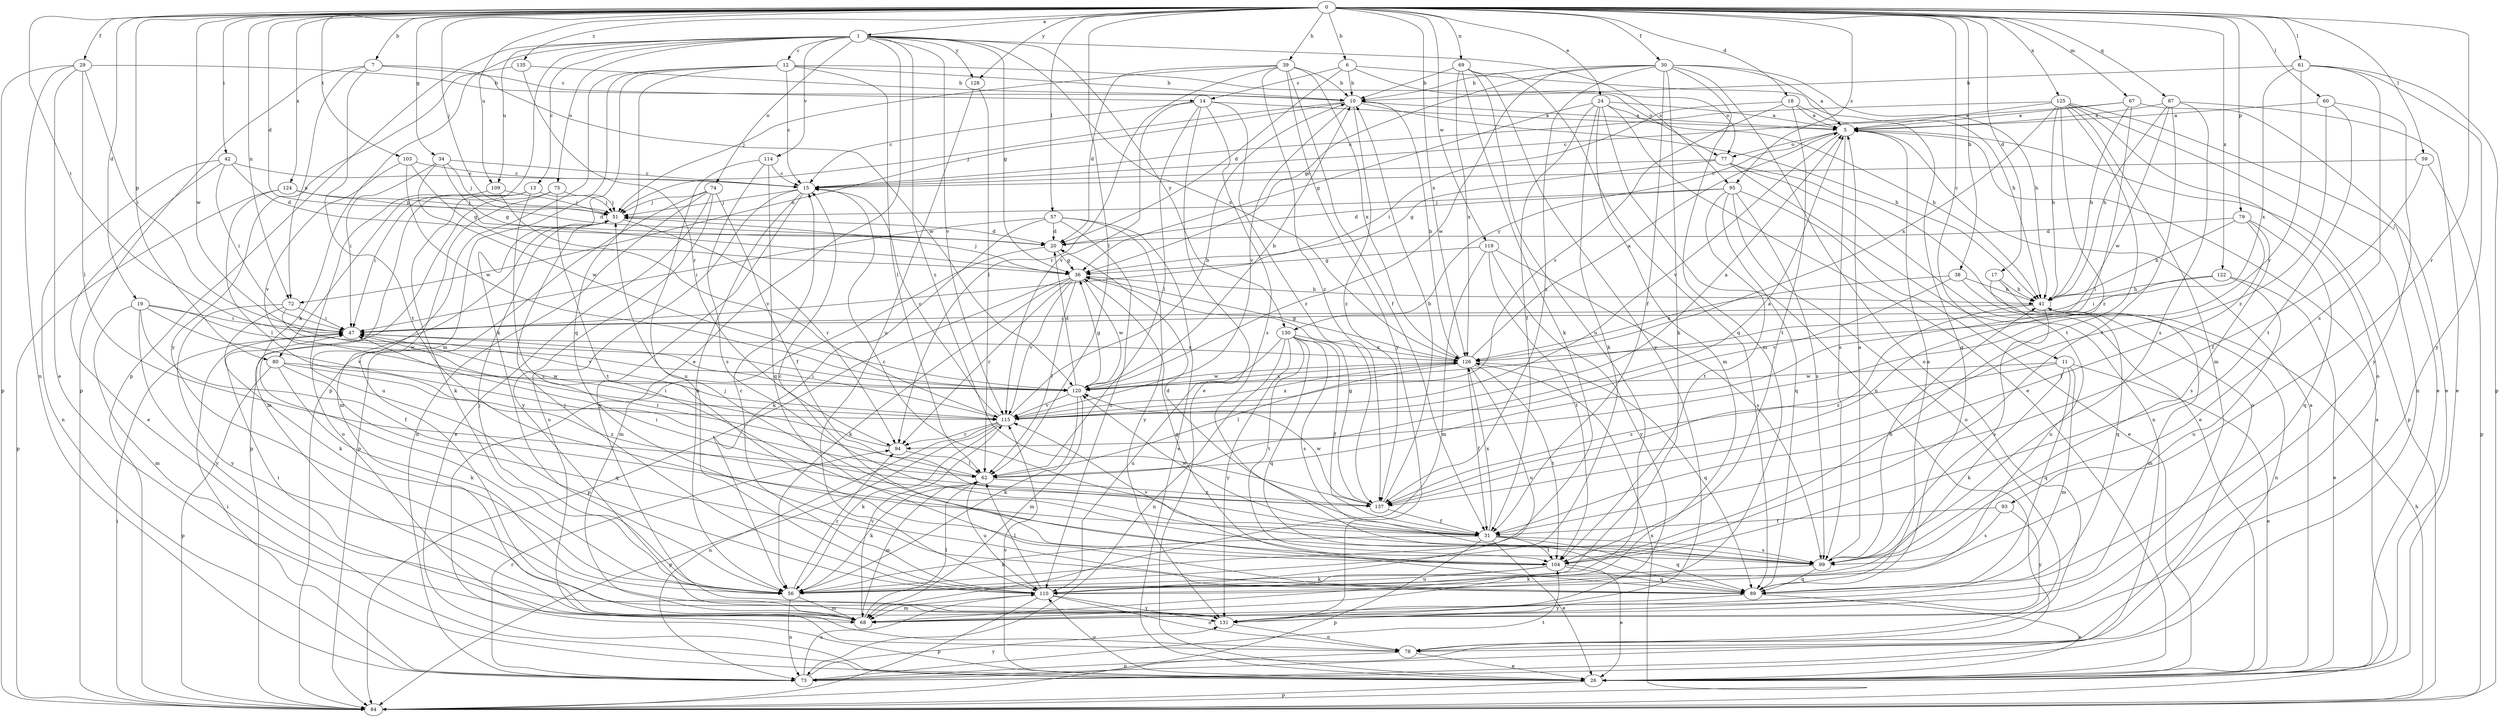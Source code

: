 strict digraph  {
0;
1;
5;
6;
7;
10;
11;
12;
13;
14;
15;
17;
18;
19;
20;
24;
26;
29;
30;
31;
34;
36;
38;
39;
41;
42;
47;
51;
56;
57;
59;
60;
61;
62;
67;
68;
69;
72;
73;
74;
75;
77;
78;
79;
80;
84;
87;
89;
93;
94;
95;
99;
103;
104;
109;
110;
114;
115;
119;
120;
122;
124;
125;
126;
128;
130;
131;
135;
137;
0 -> 1  [label=a];
0 -> 6  [label=b];
0 -> 7  [label=b];
0 -> 11  [label=c];
0 -> 17  [label=d];
0 -> 18  [label=d];
0 -> 19  [label=d];
0 -> 20  [label=d];
0 -> 24  [label=e];
0 -> 29  [label=f];
0 -> 30  [label=f];
0 -> 34  [label=g];
0 -> 38  [label=h];
0 -> 39  [label=h];
0 -> 42  [label=i];
0 -> 47  [label=i];
0 -> 51  [label=j];
0 -> 57  [label=l];
0 -> 59  [label=l];
0 -> 60  [label=l];
0 -> 61  [label=l];
0 -> 62  [label=l];
0 -> 67  [label=m];
0 -> 69  [label=n];
0 -> 72  [label=n];
0 -> 79  [label=p];
0 -> 80  [label=p];
0 -> 87  [label=q];
0 -> 93  [label=r];
0 -> 95  [label=s];
0 -> 103  [label=t];
0 -> 109  [label=u];
0 -> 119  [label=w];
0 -> 120  [label=w];
0 -> 122  [label=x];
0 -> 124  [label=x];
0 -> 125  [label=x];
0 -> 126  [label=x];
0 -> 128  [label=y];
0 -> 135  [label=z];
1 -> 12  [label=c];
1 -> 13  [label=c];
1 -> 26  [label=e];
1 -> 36  [label=g];
1 -> 56  [label=k];
1 -> 74  [label=o];
1 -> 75  [label=o];
1 -> 80  [label=p];
1 -> 84  [label=p];
1 -> 95  [label=s];
1 -> 109  [label=u];
1 -> 114  [label=v];
1 -> 115  [label=v];
1 -> 126  [label=x];
1 -> 128  [label=y];
1 -> 130  [label=y];
1 -> 137  [label=z];
5 -> 77  [label=o];
5 -> 84  [label=p];
5 -> 99  [label=s];
5 -> 115  [label=v];
5 -> 130  [label=y];
6 -> 10  [label=b];
6 -> 14  [label=c];
6 -> 20  [label=d];
6 -> 41  [label=h];
6 -> 77  [label=o];
7 -> 14  [label=c];
7 -> 72  [label=n];
7 -> 84  [label=p];
7 -> 104  [label=t];
7 -> 120  [label=w];
10 -> 5  [label=a];
10 -> 41  [label=h];
10 -> 51  [label=j];
10 -> 72  [label=n];
10 -> 115  [label=v];
10 -> 137  [label=z];
11 -> 26  [label=e];
11 -> 56  [label=k];
11 -> 68  [label=m];
11 -> 89  [label=q];
11 -> 120  [label=w];
11 -> 137  [label=z];
12 -> 10  [label=b];
12 -> 15  [label=c];
12 -> 56  [label=k];
12 -> 62  [label=l];
12 -> 68  [label=m];
12 -> 77  [label=o];
12 -> 84  [label=p];
12 -> 89  [label=q];
13 -> 47  [label=i];
13 -> 51  [label=j];
13 -> 56  [label=k];
13 -> 68  [label=m];
13 -> 99  [label=s];
14 -> 5  [label=a];
14 -> 15  [label=c];
14 -> 26  [label=e];
14 -> 62  [label=l];
14 -> 99  [label=s];
14 -> 115  [label=v];
14 -> 137  [label=z];
15 -> 51  [label=j];
15 -> 56  [label=k];
15 -> 78  [label=o];
15 -> 131  [label=y];
17 -> 41  [label=h];
17 -> 73  [label=n];
17 -> 110  [label=u];
18 -> 5  [label=a];
18 -> 47  [label=i];
18 -> 89  [label=q];
18 -> 104  [label=t];
18 -> 115  [label=v];
19 -> 31  [label=f];
19 -> 47  [label=i];
19 -> 68  [label=m];
19 -> 115  [label=v];
19 -> 120  [label=w];
19 -> 131  [label=y];
20 -> 36  [label=g];
20 -> 68  [label=m];
24 -> 5  [label=a];
24 -> 26  [label=e];
24 -> 31  [label=f];
24 -> 36  [label=g];
24 -> 41  [label=h];
24 -> 56  [label=k];
24 -> 68  [label=m];
24 -> 73  [label=n];
26 -> 5  [label=a];
26 -> 84  [label=p];
26 -> 110  [label=u];
26 -> 115  [label=v];
29 -> 10  [label=b];
29 -> 26  [label=e];
29 -> 47  [label=i];
29 -> 62  [label=l];
29 -> 73  [label=n];
29 -> 84  [label=p];
30 -> 5  [label=a];
30 -> 10  [label=b];
30 -> 31  [label=f];
30 -> 36  [label=g];
30 -> 41  [label=h];
30 -> 56  [label=k];
30 -> 68  [label=m];
30 -> 78  [label=o];
30 -> 120  [label=w];
30 -> 137  [label=z];
31 -> 15  [label=c];
31 -> 20  [label=d];
31 -> 26  [label=e];
31 -> 56  [label=k];
31 -> 84  [label=p];
31 -> 89  [label=q];
31 -> 99  [label=s];
31 -> 104  [label=t];
31 -> 120  [label=w];
31 -> 126  [label=x];
34 -> 15  [label=c];
34 -> 36  [label=g];
34 -> 47  [label=i];
34 -> 51  [label=j];
34 -> 120  [label=w];
36 -> 41  [label=h];
36 -> 51  [label=j];
36 -> 56  [label=k];
36 -> 62  [label=l];
36 -> 84  [label=p];
36 -> 94  [label=r];
36 -> 115  [label=v];
36 -> 120  [label=w];
38 -> 41  [label=h];
38 -> 89  [label=q];
38 -> 115  [label=v];
38 -> 126  [label=x];
39 -> 10  [label=b];
39 -> 20  [label=d];
39 -> 31  [label=f];
39 -> 51  [label=j];
39 -> 94  [label=r];
39 -> 126  [label=x];
39 -> 131  [label=y];
39 -> 137  [label=z];
41 -> 47  [label=i];
41 -> 68  [label=m];
41 -> 99  [label=s];
41 -> 137  [label=z];
42 -> 15  [label=c];
42 -> 20  [label=d];
42 -> 26  [label=e];
42 -> 47  [label=i];
42 -> 73  [label=n];
47 -> 126  [label=x];
51 -> 20  [label=d];
51 -> 78  [label=o];
51 -> 94  [label=r];
56 -> 51  [label=j];
56 -> 68  [label=m];
56 -> 73  [label=n];
56 -> 94  [label=r];
57 -> 20  [label=d];
57 -> 26  [label=e];
57 -> 47  [label=i];
57 -> 56  [label=k];
57 -> 110  [label=u];
57 -> 131  [label=y];
59 -> 15  [label=c];
59 -> 31  [label=f];
59 -> 84  [label=p];
60 -> 5  [label=a];
60 -> 104  [label=t];
60 -> 131  [label=y];
60 -> 137  [label=z];
61 -> 10  [label=b];
61 -> 84  [label=p];
61 -> 94  [label=r];
61 -> 99  [label=s];
61 -> 126  [label=x];
61 -> 131  [label=y];
62 -> 5  [label=a];
62 -> 47  [label=i];
62 -> 56  [label=k];
62 -> 68  [label=m];
62 -> 110  [label=u];
62 -> 137  [label=z];
67 -> 5  [label=a];
67 -> 15  [label=c];
67 -> 26  [label=e];
67 -> 41  [label=h];
67 -> 62  [label=l];
68 -> 47  [label=i];
68 -> 62  [label=l];
68 -> 115  [label=v];
69 -> 10  [label=b];
69 -> 56  [label=k];
69 -> 89  [label=q];
69 -> 110  [label=u];
69 -> 126  [label=x];
69 -> 131  [label=y];
72 -> 47  [label=i];
72 -> 56  [label=k];
72 -> 115  [label=v];
72 -> 131  [label=y];
73 -> 47  [label=i];
73 -> 94  [label=r];
73 -> 104  [label=t];
73 -> 110  [label=u];
73 -> 131  [label=y];
74 -> 26  [label=e];
74 -> 31  [label=f];
74 -> 51  [label=j];
74 -> 73  [label=n];
74 -> 84  [label=p];
74 -> 131  [label=y];
75 -> 51  [label=j];
75 -> 68  [label=m];
75 -> 84  [label=p];
75 -> 104  [label=t];
77 -> 15  [label=c];
77 -> 26  [label=e];
77 -> 36  [label=g];
77 -> 73  [label=n];
77 -> 78  [label=o];
78 -> 26  [label=e];
78 -> 73  [label=n];
79 -> 20  [label=d];
79 -> 31  [label=f];
79 -> 41  [label=h];
79 -> 89  [label=q];
79 -> 99  [label=s];
80 -> 56  [label=k];
80 -> 84  [label=p];
80 -> 89  [label=q];
80 -> 120  [label=w];
80 -> 137  [label=z];
84 -> 5  [label=a];
84 -> 41  [label=h];
84 -> 47  [label=i];
84 -> 126  [label=x];
87 -> 5  [label=a];
87 -> 26  [label=e];
87 -> 41  [label=h];
87 -> 99  [label=s];
87 -> 104  [label=t];
87 -> 120  [label=w];
89 -> 5  [label=a];
89 -> 26  [label=e];
89 -> 36  [label=g];
89 -> 131  [label=y];
93 -> 31  [label=f];
93 -> 99  [label=s];
93 -> 131  [label=y];
94 -> 47  [label=i];
94 -> 62  [label=l];
95 -> 20  [label=d];
95 -> 26  [label=e];
95 -> 51  [label=j];
95 -> 78  [label=o];
95 -> 89  [label=q];
95 -> 99  [label=s];
95 -> 104  [label=t];
99 -> 5  [label=a];
99 -> 41  [label=h];
99 -> 51  [label=j];
99 -> 56  [label=k];
99 -> 89  [label=q];
103 -> 15  [label=c];
103 -> 36  [label=g];
103 -> 115  [label=v];
103 -> 120  [label=w];
104 -> 15  [label=c];
104 -> 26  [label=e];
104 -> 56  [label=k];
104 -> 89  [label=q];
104 -> 110  [label=u];
104 -> 115  [label=v];
109 -> 51  [label=j];
109 -> 110  [label=u];
109 -> 115  [label=v];
110 -> 15  [label=c];
110 -> 51  [label=j];
110 -> 62  [label=l];
110 -> 68  [label=m];
110 -> 78  [label=o];
110 -> 84  [label=p];
110 -> 131  [label=y];
114 -> 15  [label=c];
114 -> 89  [label=q];
114 -> 99  [label=s];
114 -> 110  [label=u];
115 -> 5  [label=a];
115 -> 10  [label=b];
115 -> 15  [label=c];
115 -> 47  [label=i];
115 -> 56  [label=k];
115 -> 73  [label=n];
115 -> 84  [label=p];
115 -> 94  [label=r];
115 -> 126  [label=x];
119 -> 36  [label=g];
119 -> 68  [label=m];
119 -> 99  [label=s];
119 -> 104  [label=t];
119 -> 131  [label=y];
120 -> 10  [label=b];
120 -> 20  [label=d];
120 -> 36  [label=g];
120 -> 56  [label=k];
120 -> 68  [label=m];
120 -> 115  [label=v];
120 -> 126  [label=x];
122 -> 26  [label=e];
122 -> 41  [label=h];
122 -> 47  [label=i];
122 -> 110  [label=u];
124 -> 20  [label=d];
124 -> 51  [label=j];
124 -> 62  [label=l];
124 -> 84  [label=p];
125 -> 5  [label=a];
125 -> 15  [label=c];
125 -> 26  [label=e];
125 -> 41  [label=h];
125 -> 68  [label=m];
125 -> 73  [label=n];
125 -> 78  [label=o];
125 -> 104  [label=t];
125 -> 126  [label=x];
125 -> 137  [label=z];
126 -> 5  [label=a];
126 -> 10  [label=b];
126 -> 31  [label=f];
126 -> 36  [label=g];
126 -> 62  [label=l];
126 -> 89  [label=q];
126 -> 104  [label=t];
126 -> 110  [label=u];
126 -> 120  [label=w];
128 -> 62  [label=l];
128 -> 110  [label=u];
130 -> 31  [label=f];
130 -> 73  [label=n];
130 -> 89  [label=q];
130 -> 99  [label=s];
130 -> 104  [label=t];
130 -> 110  [label=u];
130 -> 126  [label=x];
130 -> 131  [label=y];
131 -> 78  [label=o];
135 -> 10  [label=b];
135 -> 94  [label=r];
135 -> 131  [label=y];
137 -> 10  [label=b];
137 -> 31  [label=f];
137 -> 36  [label=g];
137 -> 47  [label=i];
137 -> 120  [label=w];
}
